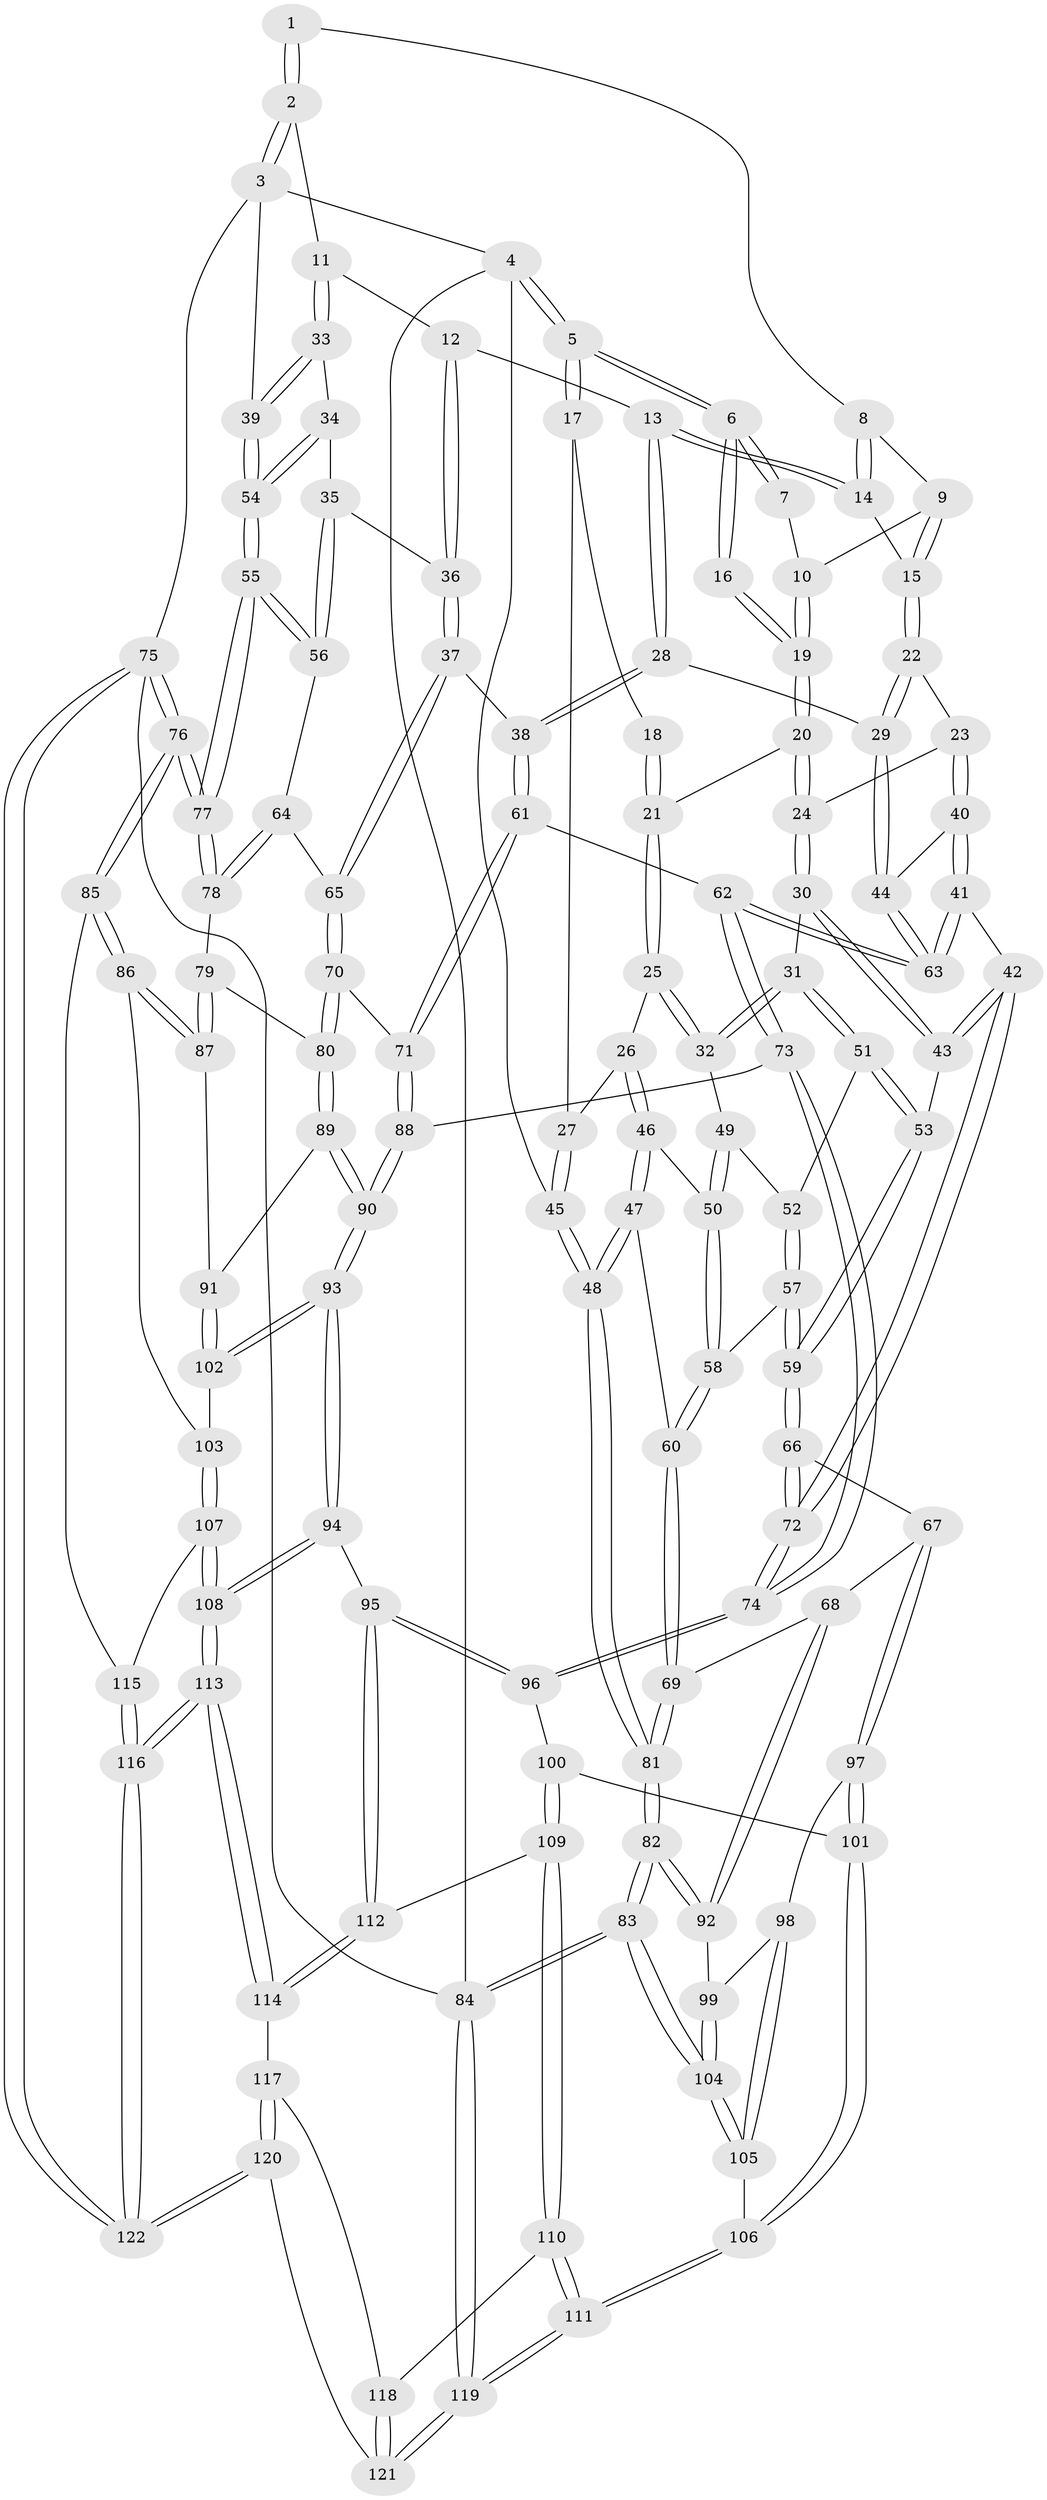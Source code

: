 // coarse degree distribution, {3: 0.12162162162162163, 6: 0.0945945945945946, 7: 0.013513513513513514, 5: 0.2972972972972973, 4: 0.47297297297297297}
// Generated by graph-tools (version 1.1) at 2025/52/02/27/25 19:52:42]
// undirected, 122 vertices, 302 edges
graph export_dot {
graph [start="1"]
  node [color=gray90,style=filled];
  1 [pos="+0.6866575306270736+0"];
  2 [pos="+1+0"];
  3 [pos="+1+0"];
  4 [pos="+0+0"];
  5 [pos="+0+0"];
  6 [pos="+0+0"];
  7 [pos="+0.2915277516261097+0"];
  8 [pos="+0.6687215166825181+0"];
  9 [pos="+0.4867945097469919+0.08979498017209102"];
  10 [pos="+0.3711452167723535+0.11814583563931677"];
  11 [pos="+0.8256005201236796+0.17505022041603688"];
  12 [pos="+0.7288174268684355+0.23564083776435854"];
  13 [pos="+0.7245359213923702+0.23590309353710393"];
  14 [pos="+0.644003279361233+0.1660323973972556"];
  15 [pos="+0.5871127392680984+0.17764554990121084"];
  16 [pos="+0.23351572837521295+0.11944951832529255"];
  17 [pos="+0.01706200393010756+0.09846216303294467"];
  18 [pos="+0.17429590077457882+0.18188030828795823"];
  19 [pos="+0.3659818500936451+0.13219877160867613"];
  20 [pos="+0.36693874505855906+0.16956488756142202"];
  21 [pos="+0.21204956928415214+0.2575125514695718"];
  22 [pos="+0.49287859439558745+0.26724475679135634"];
  23 [pos="+0.4526433176441824+0.26779811007452203"];
  24 [pos="+0.41443021135131924+0.24910378161422067"];
  25 [pos="+0.20973490709566045+0.2642108995548681"];
  26 [pos="+0.10123741718489476+0.3089404624092333"];
  27 [pos="+0.09977763242803242+0.30729668534417565"];
  28 [pos="+0.6510668732614063+0.35382999594451914"];
  29 [pos="+0.6020226796765089+0.3673934429220652"];
  30 [pos="+0.32091874425010697+0.3574588457592212"];
  31 [pos="+0.294400712719738+0.3587462998447941"];
  32 [pos="+0.24805153444658973+0.3307911614963923"];
  33 [pos="+0.9140017445537264+0.31707514810385323"];
  34 [pos="+0.9100919000172999+0.34875973370584695"];
  35 [pos="+0.9036336540838145+0.35601923121107176"];
  36 [pos="+0.8525143157890092+0.3872408084442613"];
  37 [pos="+0.8459586245205571+0.4043916999066518"];
  38 [pos="+0.7225279059445888+0.4341513266284598"];
  39 [pos="+1+0"];
  40 [pos="+0.44989376962286437+0.36833568843313713"];
  41 [pos="+0.44332729253273784+0.4357280573827587"];
  42 [pos="+0.4195864123556385+0.4486436783848122"];
  43 [pos="+0.36856113456952905+0.4237557087477899"];
  44 [pos="+0.5915433664895972+0.38557307381191835"];
  45 [pos="+0+0.25005141450798224"];
  46 [pos="+0.09511230922062021+0.3501360570493877"];
  47 [pos="+0.05486110157270599+0.39401551671244384"];
  48 [pos="+0+0.4388307426087059"];
  49 [pos="+0.19223305742082472+0.38726378546080287"];
  50 [pos="+0.1726713721625186+0.4031621520647261"];
  51 [pos="+0.2720574313926626+0.4069686259182563"];
  52 [pos="+0.2603634628940666+0.4162898891965172"];
  53 [pos="+0.30342849047530934+0.47439498663090984"];
  54 [pos="+1+0.36111399087421747"];
  55 [pos="+1+0.4542830159265029"];
  56 [pos="+0.989342725139479+0.4494472563432862"];
  57 [pos="+0.22690246087658827+0.45000212024607533"];
  58 [pos="+0.18247019984685775+0.4443858959907808"];
  59 [pos="+0.28216640416013683+0.5245237742711262"];
  60 [pos="+0.11947439614862103+0.5333538023055656"];
  61 [pos="+0.7121830455501432+0.48598529585334893"];
  62 [pos="+0.5730472024486234+0.5172764170886087"];
  63 [pos="+0.5542221003818223+0.45664821690077045"];
  64 [pos="+0.907246564574626+0.49822462224757513"];
  65 [pos="+0.8654066176150559+0.4717700145421853"];
  66 [pos="+0.2883407907724103+0.5977375951351304"];
  67 [pos="+0.2146500790159995+0.6109270072525581"];
  68 [pos="+0.12279609275167953+0.5519352903997707"];
  69 [pos="+0.11802546719983102+0.5460405132839711"];
  70 [pos="+0.7924582985637456+0.5556922388796406"];
  71 [pos="+0.7451001895475603+0.5514301976328542"];
  72 [pos="+0.38001291511629137+0.6308782669382081"];
  73 [pos="+0.5631745146375055+0.5816517800491225"];
  74 [pos="+0.4305613655027606+0.6832434904420882"];
  75 [pos="+1+1"];
  76 [pos="+1+0.8309830495915823"];
  77 [pos="+1+0.7096792343810314"];
  78 [pos="+0.9307519420217693+0.5427831765462725"];
  79 [pos="+0.8888843065002358+0.5812176466449924"];
  80 [pos="+0.8088871224080777+0.5788032695531651"];
  81 [pos="+0+0.5664815864218882"];
  82 [pos="+0+0.6442173292015251"];
  83 [pos="+0+0.8538800937385302"];
  84 [pos="+0+1"];
  85 [pos="+1+0.8236163319456214"];
  86 [pos="+0.9891945641070032+0.7373850851421903"];
  87 [pos="+0.8867253164771949+0.6730883838804761"];
  88 [pos="+0.6791894367555957+0.6286607236431905"];
  89 [pos="+0.8225344644086363+0.6416830010080711"];
  90 [pos="+0.7075832754570566+0.7051264985483693"];
  91 [pos="+0.8640670186282507+0.6678618161759353"];
  92 [pos="+0.05598539794364557+0.6849340142168606"];
  93 [pos="+0.7066999646646221+0.721085420831267"];
  94 [pos="+0.6721238292348057+0.7661902906812822"];
  95 [pos="+0.4367903102616466+0.7081925456641329"];
  96 [pos="+0.4318404241555193+0.6953405030436519"];
  97 [pos="+0.1746622927495521+0.7077499728761221"];
  98 [pos="+0.09615129937972149+0.7237333512242158"];
  99 [pos="+0.08844855815498845+0.7179954602276565"];
  100 [pos="+0.2318628553655704+0.7831271500232844"];
  101 [pos="+0.2041542537887308+0.7742642826638848"];
  102 [pos="+0.7838129961422717+0.7494542838806544"];
  103 [pos="+0.7853244856276115+0.7507660380911221"];
  104 [pos="+0+0.8409387675735079"];
  105 [pos="+0.06613894426456421+0.8313100498715406"];
  106 [pos="+0.1269134148316262+0.8698441493909467"];
  107 [pos="+0.8274357020526638+0.8360549651599074"];
  108 [pos="+0.6744151867421717+0.8922897109709881"];
  109 [pos="+0.2780581613920334+0.8714823227872412"];
  110 [pos="+0.24891279856269888+0.9603851079017943"];
  111 [pos="+0.18703196209001793+1"];
  112 [pos="+0.43619866922572803+0.7757848423920425"];
  113 [pos="+0.6382873000414339+0.9823164007866932"];
  114 [pos="+0.4670431632467398+0.8678236113748302"];
  115 [pos="+0.8572279249926817+0.8450734688383232"];
  116 [pos="+0.693281521889793+1"];
  117 [pos="+0.45908317895490014+0.876365602193255"];
  118 [pos="+0.393644598428855+0.928185503733546"];
  119 [pos="+0.12297502152768137+1"];
  120 [pos="+0.3911370126796122+1"];
  121 [pos="+0.3876663943567662+1"];
  122 [pos="+0.7024994461567177+1"];
  1 -- 2;
  1 -- 2;
  1 -- 8;
  2 -- 3;
  2 -- 3;
  2 -- 11;
  3 -- 4;
  3 -- 39;
  3 -- 75;
  4 -- 5;
  4 -- 5;
  4 -- 45;
  4 -- 84;
  5 -- 6;
  5 -- 6;
  5 -- 17;
  5 -- 17;
  6 -- 7;
  6 -- 7;
  6 -- 16;
  6 -- 16;
  7 -- 10;
  8 -- 9;
  8 -- 14;
  8 -- 14;
  9 -- 10;
  9 -- 15;
  9 -- 15;
  10 -- 19;
  10 -- 19;
  11 -- 12;
  11 -- 33;
  11 -- 33;
  12 -- 13;
  12 -- 36;
  12 -- 36;
  13 -- 14;
  13 -- 14;
  13 -- 28;
  13 -- 28;
  14 -- 15;
  15 -- 22;
  15 -- 22;
  16 -- 19;
  16 -- 19;
  17 -- 18;
  17 -- 27;
  18 -- 21;
  18 -- 21;
  19 -- 20;
  19 -- 20;
  20 -- 21;
  20 -- 24;
  20 -- 24;
  21 -- 25;
  21 -- 25;
  22 -- 23;
  22 -- 29;
  22 -- 29;
  23 -- 24;
  23 -- 40;
  23 -- 40;
  24 -- 30;
  24 -- 30;
  25 -- 26;
  25 -- 32;
  25 -- 32;
  26 -- 27;
  26 -- 46;
  26 -- 46;
  27 -- 45;
  27 -- 45;
  28 -- 29;
  28 -- 38;
  28 -- 38;
  29 -- 44;
  29 -- 44;
  30 -- 31;
  30 -- 43;
  30 -- 43;
  31 -- 32;
  31 -- 32;
  31 -- 51;
  31 -- 51;
  32 -- 49;
  33 -- 34;
  33 -- 39;
  33 -- 39;
  34 -- 35;
  34 -- 54;
  34 -- 54;
  35 -- 36;
  35 -- 56;
  35 -- 56;
  36 -- 37;
  36 -- 37;
  37 -- 38;
  37 -- 65;
  37 -- 65;
  38 -- 61;
  38 -- 61;
  39 -- 54;
  39 -- 54;
  40 -- 41;
  40 -- 41;
  40 -- 44;
  41 -- 42;
  41 -- 63;
  41 -- 63;
  42 -- 43;
  42 -- 43;
  42 -- 72;
  42 -- 72;
  43 -- 53;
  44 -- 63;
  44 -- 63;
  45 -- 48;
  45 -- 48;
  46 -- 47;
  46 -- 47;
  46 -- 50;
  47 -- 48;
  47 -- 48;
  47 -- 60;
  48 -- 81;
  48 -- 81;
  49 -- 50;
  49 -- 50;
  49 -- 52;
  50 -- 58;
  50 -- 58;
  51 -- 52;
  51 -- 53;
  51 -- 53;
  52 -- 57;
  52 -- 57;
  53 -- 59;
  53 -- 59;
  54 -- 55;
  54 -- 55;
  55 -- 56;
  55 -- 56;
  55 -- 77;
  55 -- 77;
  56 -- 64;
  57 -- 58;
  57 -- 59;
  57 -- 59;
  58 -- 60;
  58 -- 60;
  59 -- 66;
  59 -- 66;
  60 -- 69;
  60 -- 69;
  61 -- 62;
  61 -- 71;
  61 -- 71;
  62 -- 63;
  62 -- 63;
  62 -- 73;
  62 -- 73;
  64 -- 65;
  64 -- 78;
  64 -- 78;
  65 -- 70;
  65 -- 70;
  66 -- 67;
  66 -- 72;
  66 -- 72;
  67 -- 68;
  67 -- 97;
  67 -- 97;
  68 -- 69;
  68 -- 92;
  68 -- 92;
  69 -- 81;
  69 -- 81;
  70 -- 71;
  70 -- 80;
  70 -- 80;
  71 -- 88;
  71 -- 88;
  72 -- 74;
  72 -- 74;
  73 -- 74;
  73 -- 74;
  73 -- 88;
  74 -- 96;
  74 -- 96;
  75 -- 76;
  75 -- 76;
  75 -- 122;
  75 -- 122;
  75 -- 84;
  76 -- 77;
  76 -- 77;
  76 -- 85;
  76 -- 85;
  77 -- 78;
  77 -- 78;
  78 -- 79;
  79 -- 80;
  79 -- 87;
  79 -- 87;
  80 -- 89;
  80 -- 89;
  81 -- 82;
  81 -- 82;
  82 -- 83;
  82 -- 83;
  82 -- 92;
  82 -- 92;
  83 -- 84;
  83 -- 84;
  83 -- 104;
  83 -- 104;
  84 -- 119;
  84 -- 119;
  85 -- 86;
  85 -- 86;
  85 -- 115;
  86 -- 87;
  86 -- 87;
  86 -- 103;
  87 -- 91;
  88 -- 90;
  88 -- 90;
  89 -- 90;
  89 -- 90;
  89 -- 91;
  90 -- 93;
  90 -- 93;
  91 -- 102;
  91 -- 102;
  92 -- 99;
  93 -- 94;
  93 -- 94;
  93 -- 102;
  93 -- 102;
  94 -- 95;
  94 -- 108;
  94 -- 108;
  95 -- 96;
  95 -- 96;
  95 -- 112;
  95 -- 112;
  96 -- 100;
  97 -- 98;
  97 -- 101;
  97 -- 101;
  98 -- 99;
  98 -- 105;
  98 -- 105;
  99 -- 104;
  99 -- 104;
  100 -- 101;
  100 -- 109;
  100 -- 109;
  101 -- 106;
  101 -- 106;
  102 -- 103;
  103 -- 107;
  103 -- 107;
  104 -- 105;
  104 -- 105;
  105 -- 106;
  106 -- 111;
  106 -- 111;
  107 -- 108;
  107 -- 108;
  107 -- 115;
  108 -- 113;
  108 -- 113;
  109 -- 110;
  109 -- 110;
  109 -- 112;
  110 -- 111;
  110 -- 111;
  110 -- 118;
  111 -- 119;
  111 -- 119;
  112 -- 114;
  112 -- 114;
  113 -- 114;
  113 -- 114;
  113 -- 116;
  113 -- 116;
  114 -- 117;
  115 -- 116;
  115 -- 116;
  116 -- 122;
  116 -- 122;
  117 -- 118;
  117 -- 120;
  117 -- 120;
  118 -- 121;
  118 -- 121;
  119 -- 121;
  119 -- 121;
  120 -- 121;
  120 -- 122;
  120 -- 122;
}
